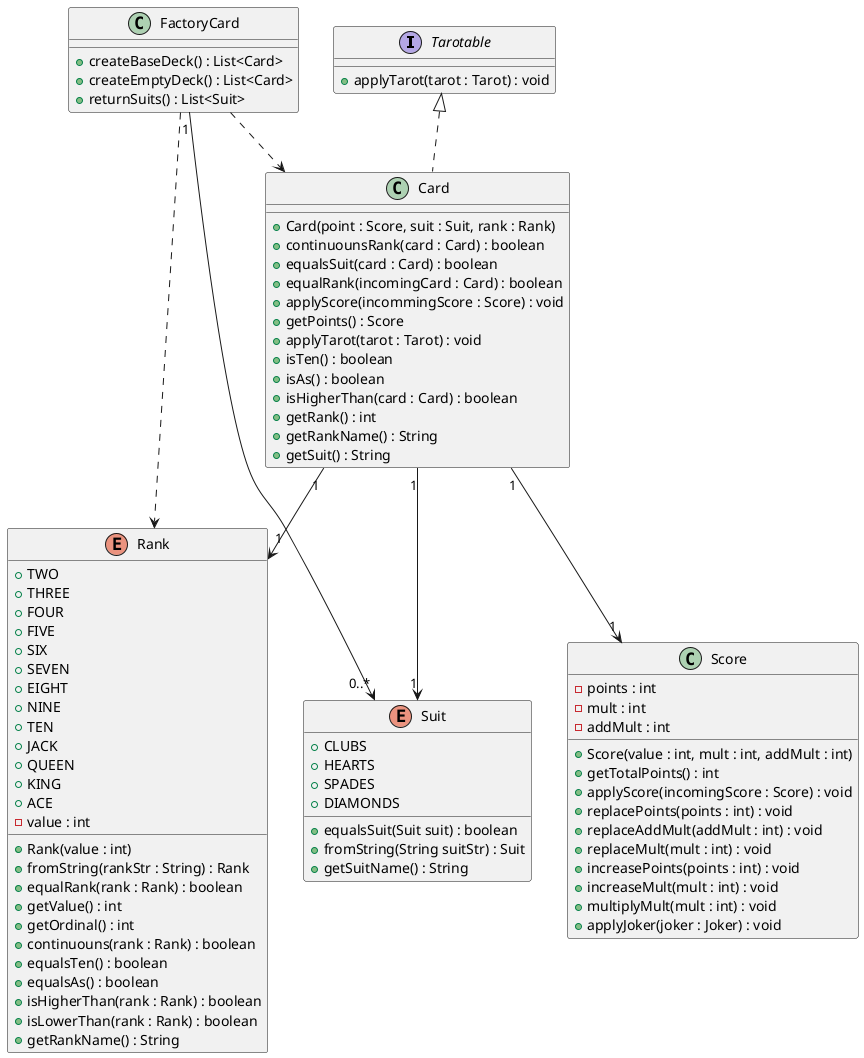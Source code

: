 @startuml

interface Tarotable {
    + applyTarot(tarot : Tarot) : void
}

class FactoryCard {
    + createBaseDeck() : List<Card>
    + createEmptyDeck() : List<Card>
    + returnSuits() : List<Suit>
}

enum Suit {
    + CLUBS
    + HEARTS
    + SPADES
    + DIAMONDS
    + equalsSuit(Suit suit) : boolean
    + fromString(String suitStr) : Suit
    + getSuitName() : String
}

enum Rank {
    + TWO
    + THREE
    + FOUR
    + FIVE
    + SIX
    + SEVEN
    + EIGHT
    + NINE
    + TEN
    + JACK
    + QUEEN
    + KING
    + ACE
    - value : int
    + Rank(value : int)
    + fromString(rankStr : String) : Rank
    + equalRank(rank : Rank) : boolean
    + getValue() : int
    + getOrdinal() : int
    + continuouns(rank : Rank) : boolean
    + equalsTen() : boolean
    + equalsAs() : boolean
    + isHigherThan(rank : Rank) : boolean
    + isLowerThan(rank : Rank) : boolean
    + getRankName() : String
}

class Score {
    - points : int
    - mult : int
    - addMult : int
    + Score(value : int, mult : int, addMult : int)
    + getTotalPoints() : int
    + applyScore(incomingScore : Score) : void
    + replacePoints(points : int) : void
    + replaceAddMult(addMult : int) : void
    + replaceMult(mult : int) : void
    + increasePoints(points : int) : void
    + increaseMult(mult : int) : void
    + multiplyMult(mult : int) : void
    + applyJoker(joker : Joker) : void
}

class Card implements Tarotable {
    + Card(point : Score, suit : Suit, rank : Rank)
    + continuounsRank(card : Card) : boolean
    + equalsSuit(card : Card) : boolean
    + equalRank(incomingCard : Card) : boolean
    + applyScore(incommingScore : Score) : void
    + getPoints() : Score
    + applyTarot(tarot : Tarot) : void
    + isTen() : boolean
    + isAs() : boolean
    + isHigherThan(card : Card) : boolean
    + getRank() : int
    + getRankName() : String
    + getSuit() : String
}


FactoryCard "1" --> "0..*" Suit
FactoryCard  ..>  Rank
FactoryCard ..> Card 

Card "1" --> "1" Score
Card "1" --> "1" Suit
Card "1" --> "1" Rank

@enduml
